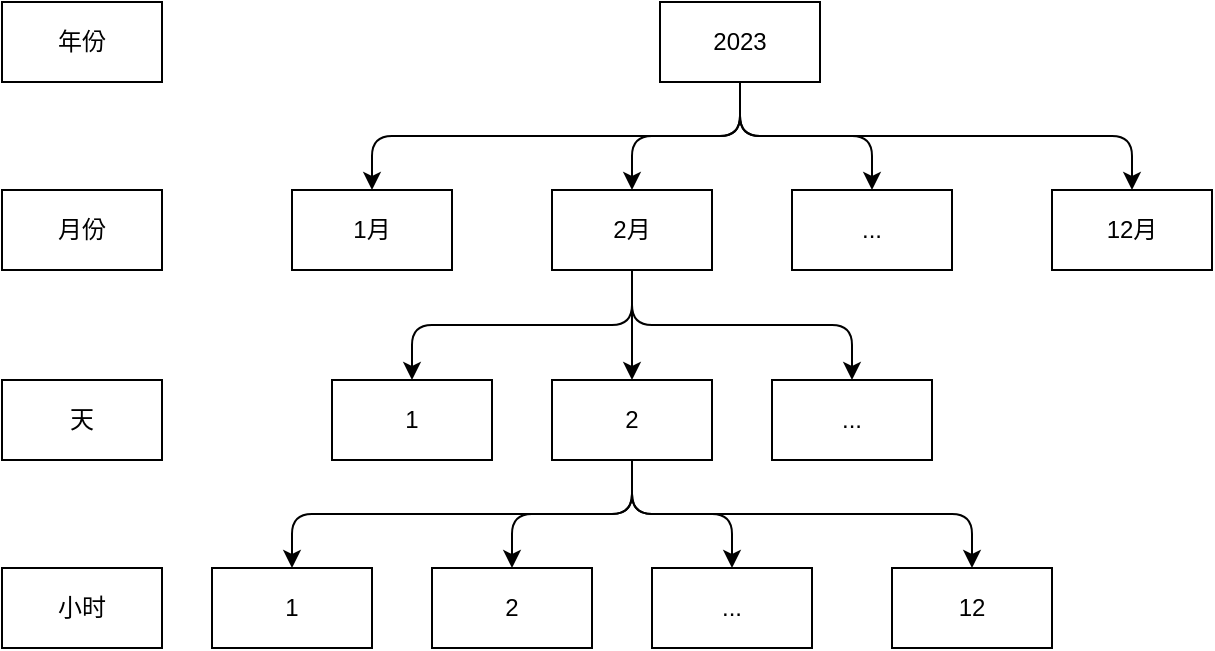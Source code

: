 <mxfile version="24.0.7" type="github">
  <diagram name="第 1 页" id="H-pSfVGYmvlcpvljw6b0">
    <mxGraphModel dx="1286" dy="897" grid="1" gridSize="10" guides="1" tooltips="1" connect="1" arrows="1" fold="1" page="1" pageScale="1" pageWidth="827" pageHeight="1169" math="0" shadow="0">
      <root>
        <mxCell id="0" />
        <mxCell id="1" parent="0" />
        <mxCell id="YUThJDXgQmsAdqnmKGox-1" value="1月" style="rounded=0;whiteSpace=wrap;html=1;" vertex="1" parent="1">
          <mxGeometry x="220" y="320" width="80" height="40" as="geometry" />
        </mxCell>
        <mxCell id="YUThJDXgQmsAdqnmKGox-3" style="edgeStyle=orthogonalEdgeStyle;rounded=1;orthogonalLoop=1;jettySize=auto;html=1;exitX=0.5;exitY=1;exitDx=0;exitDy=0;curved=0;" edge="1" parent="1" source="YUThJDXgQmsAdqnmKGox-2" target="YUThJDXgQmsAdqnmKGox-1">
          <mxGeometry relative="1" as="geometry" />
        </mxCell>
        <mxCell id="YUThJDXgQmsAdqnmKGox-7" style="edgeStyle=orthogonalEdgeStyle;rounded=1;orthogonalLoop=1;jettySize=auto;html=1;exitX=0.5;exitY=1;exitDx=0;exitDy=0;entryX=0.5;entryY=0;entryDx=0;entryDy=0;curved=0;" edge="1" parent="1" source="YUThJDXgQmsAdqnmKGox-2" target="YUThJDXgQmsAdqnmKGox-4">
          <mxGeometry relative="1" as="geometry" />
        </mxCell>
        <mxCell id="YUThJDXgQmsAdqnmKGox-8" style="edgeStyle=orthogonalEdgeStyle;rounded=1;orthogonalLoop=1;jettySize=auto;html=1;exitX=0.5;exitY=1;exitDx=0;exitDy=0;entryX=0.5;entryY=0;entryDx=0;entryDy=0;curved=0;" edge="1" parent="1" source="YUThJDXgQmsAdqnmKGox-2" target="YUThJDXgQmsAdqnmKGox-5">
          <mxGeometry relative="1" as="geometry" />
        </mxCell>
        <mxCell id="YUThJDXgQmsAdqnmKGox-9" style="edgeStyle=orthogonalEdgeStyle;rounded=1;orthogonalLoop=1;jettySize=auto;html=1;exitX=0.5;exitY=1;exitDx=0;exitDy=0;entryX=0.5;entryY=0;entryDx=0;entryDy=0;curved=0;" edge="1" parent="1" source="YUThJDXgQmsAdqnmKGox-2" target="YUThJDXgQmsAdqnmKGox-6">
          <mxGeometry relative="1" as="geometry" />
        </mxCell>
        <mxCell id="YUThJDXgQmsAdqnmKGox-2" value="2023" style="rounded=0;whiteSpace=wrap;html=1;" vertex="1" parent="1">
          <mxGeometry x="404" y="226" width="80" height="40" as="geometry" />
        </mxCell>
        <mxCell id="YUThJDXgQmsAdqnmKGox-13" style="edgeStyle=orthogonalEdgeStyle;rounded=1;orthogonalLoop=1;jettySize=auto;html=1;exitX=0.5;exitY=1;exitDx=0;exitDy=0;entryX=0.5;entryY=0;entryDx=0;entryDy=0;curved=0;" edge="1" parent="1" source="YUThJDXgQmsAdqnmKGox-4" target="YUThJDXgQmsAdqnmKGox-10">
          <mxGeometry relative="1" as="geometry" />
        </mxCell>
        <mxCell id="YUThJDXgQmsAdqnmKGox-14" style="edgeStyle=orthogonalEdgeStyle;rounded=1;orthogonalLoop=1;jettySize=auto;html=1;exitX=0.5;exitY=1;exitDx=0;exitDy=0;curved=0;" edge="1" parent="1" source="YUThJDXgQmsAdqnmKGox-4" target="YUThJDXgQmsAdqnmKGox-11">
          <mxGeometry relative="1" as="geometry" />
        </mxCell>
        <mxCell id="YUThJDXgQmsAdqnmKGox-15" style="edgeStyle=orthogonalEdgeStyle;rounded=1;orthogonalLoop=1;jettySize=auto;html=1;exitX=0.5;exitY=1;exitDx=0;exitDy=0;entryX=0.5;entryY=0;entryDx=0;entryDy=0;curved=0;" edge="1" parent="1" source="YUThJDXgQmsAdqnmKGox-4" target="YUThJDXgQmsAdqnmKGox-12">
          <mxGeometry relative="1" as="geometry" />
        </mxCell>
        <mxCell id="YUThJDXgQmsAdqnmKGox-4" value="2月" style="rounded=0;whiteSpace=wrap;html=1;" vertex="1" parent="1">
          <mxGeometry x="350" y="320" width="80" height="40" as="geometry" />
        </mxCell>
        <mxCell id="YUThJDXgQmsAdqnmKGox-5" value="..." style="rounded=0;whiteSpace=wrap;html=1;" vertex="1" parent="1">
          <mxGeometry x="470" y="320" width="80" height="40" as="geometry" />
        </mxCell>
        <mxCell id="YUThJDXgQmsAdqnmKGox-6" value="12月" style="rounded=0;whiteSpace=wrap;html=1;" vertex="1" parent="1">
          <mxGeometry x="600" y="320" width="80" height="40" as="geometry" />
        </mxCell>
        <mxCell id="YUThJDXgQmsAdqnmKGox-10" value="1" style="rounded=0;whiteSpace=wrap;html=1;" vertex="1" parent="1">
          <mxGeometry x="240" y="415" width="80" height="40" as="geometry" />
        </mxCell>
        <mxCell id="YUThJDXgQmsAdqnmKGox-20" style="edgeStyle=orthogonalEdgeStyle;rounded=1;orthogonalLoop=1;jettySize=auto;html=1;exitX=0.5;exitY=1;exitDx=0;exitDy=0;curved=0;" edge="1" parent="1" source="YUThJDXgQmsAdqnmKGox-11" target="YUThJDXgQmsAdqnmKGox-16">
          <mxGeometry relative="1" as="geometry" />
        </mxCell>
        <mxCell id="YUThJDXgQmsAdqnmKGox-21" style="edgeStyle=orthogonalEdgeStyle;rounded=1;orthogonalLoop=1;jettySize=auto;html=1;exitX=0.5;exitY=1;exitDx=0;exitDy=0;entryX=0.5;entryY=0;entryDx=0;entryDy=0;curved=0;" edge="1" parent="1" source="YUThJDXgQmsAdqnmKGox-11" target="YUThJDXgQmsAdqnmKGox-17">
          <mxGeometry relative="1" as="geometry" />
        </mxCell>
        <mxCell id="YUThJDXgQmsAdqnmKGox-22" style="edgeStyle=orthogonalEdgeStyle;rounded=1;orthogonalLoop=1;jettySize=auto;html=1;exitX=0.5;exitY=1;exitDx=0;exitDy=0;entryX=0.5;entryY=0;entryDx=0;entryDy=0;curved=0;" edge="1" parent="1" source="YUThJDXgQmsAdqnmKGox-11" target="YUThJDXgQmsAdqnmKGox-18">
          <mxGeometry relative="1" as="geometry" />
        </mxCell>
        <mxCell id="YUThJDXgQmsAdqnmKGox-23" style="edgeStyle=orthogonalEdgeStyle;rounded=1;orthogonalLoop=1;jettySize=auto;html=1;exitX=0.5;exitY=1;exitDx=0;exitDy=0;entryX=0.5;entryY=0;entryDx=0;entryDy=0;curved=0;" edge="1" parent="1" source="YUThJDXgQmsAdqnmKGox-11" target="YUThJDXgQmsAdqnmKGox-19">
          <mxGeometry relative="1" as="geometry" />
        </mxCell>
        <mxCell id="YUThJDXgQmsAdqnmKGox-11" value="2" style="rounded=0;whiteSpace=wrap;html=1;" vertex="1" parent="1">
          <mxGeometry x="350" y="415" width="80" height="40" as="geometry" />
        </mxCell>
        <mxCell id="YUThJDXgQmsAdqnmKGox-12" value="..." style="rounded=0;whiteSpace=wrap;html=1;" vertex="1" parent="1">
          <mxGeometry x="460" y="415" width="80" height="40" as="geometry" />
        </mxCell>
        <mxCell id="YUThJDXgQmsAdqnmKGox-16" value="1" style="rounded=0;whiteSpace=wrap;html=1;" vertex="1" parent="1">
          <mxGeometry x="180" y="509" width="80" height="40" as="geometry" />
        </mxCell>
        <mxCell id="YUThJDXgQmsAdqnmKGox-17" value="2" style="rounded=0;whiteSpace=wrap;html=1;" vertex="1" parent="1">
          <mxGeometry x="290" y="509" width="80" height="40" as="geometry" />
        </mxCell>
        <mxCell id="YUThJDXgQmsAdqnmKGox-18" value="..." style="rounded=0;whiteSpace=wrap;html=1;" vertex="1" parent="1">
          <mxGeometry x="400" y="509" width="80" height="40" as="geometry" />
        </mxCell>
        <mxCell id="YUThJDXgQmsAdqnmKGox-19" value="12" style="rounded=0;whiteSpace=wrap;html=1;" vertex="1" parent="1">
          <mxGeometry x="520" y="509" width="80" height="40" as="geometry" />
        </mxCell>
        <mxCell id="YUThJDXgQmsAdqnmKGox-24" value="年份" style="rounded=0;whiteSpace=wrap;html=1;" vertex="1" parent="1">
          <mxGeometry x="75" y="226" width="80" height="40" as="geometry" />
        </mxCell>
        <mxCell id="YUThJDXgQmsAdqnmKGox-25" value="月份" style="rounded=0;whiteSpace=wrap;html=1;" vertex="1" parent="1">
          <mxGeometry x="75" y="320" width="80" height="40" as="geometry" />
        </mxCell>
        <mxCell id="YUThJDXgQmsAdqnmKGox-26" value="天" style="rounded=0;whiteSpace=wrap;html=1;" vertex="1" parent="1">
          <mxGeometry x="75" y="415" width="80" height="40" as="geometry" />
        </mxCell>
        <mxCell id="YUThJDXgQmsAdqnmKGox-27" value="小时" style="rounded=0;whiteSpace=wrap;html=1;" vertex="1" parent="1">
          <mxGeometry x="75" y="509" width="80" height="40" as="geometry" />
        </mxCell>
      </root>
    </mxGraphModel>
  </diagram>
</mxfile>
